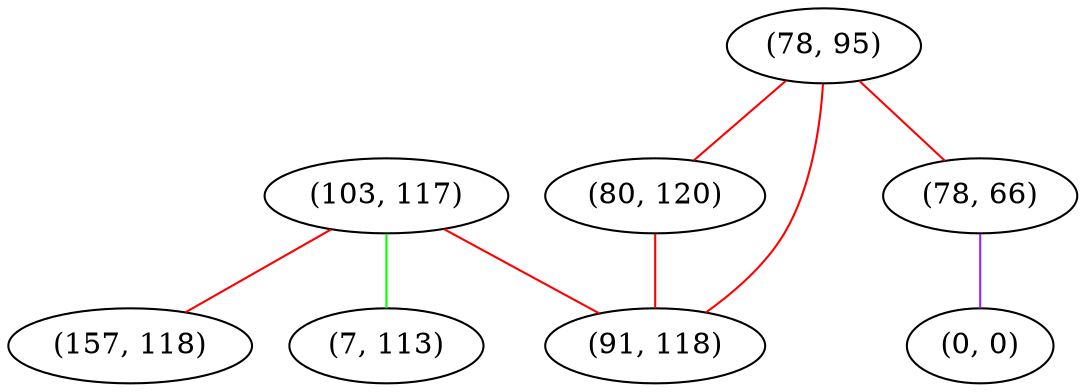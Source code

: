 graph "" {
"(103, 117)";
"(78, 95)";
"(78, 66)";
"(157, 118)";
"(0, 0)";
"(7, 113)";
"(80, 120)";
"(91, 118)";
"(103, 117)" -- "(157, 118)"  [color=red, key=0, weight=1];
"(103, 117)" -- "(91, 118)"  [color=red, key=0, weight=1];
"(103, 117)" -- "(7, 113)"  [color=green, key=0, weight=2];
"(78, 95)" -- "(80, 120)"  [color=red, key=0, weight=1];
"(78, 95)" -- "(91, 118)"  [color=red, key=0, weight=1];
"(78, 95)" -- "(78, 66)"  [color=red, key=0, weight=1];
"(78, 66)" -- "(0, 0)"  [color=purple, key=0, weight=4];
"(80, 120)" -- "(91, 118)"  [color=red, key=0, weight=1];
}
